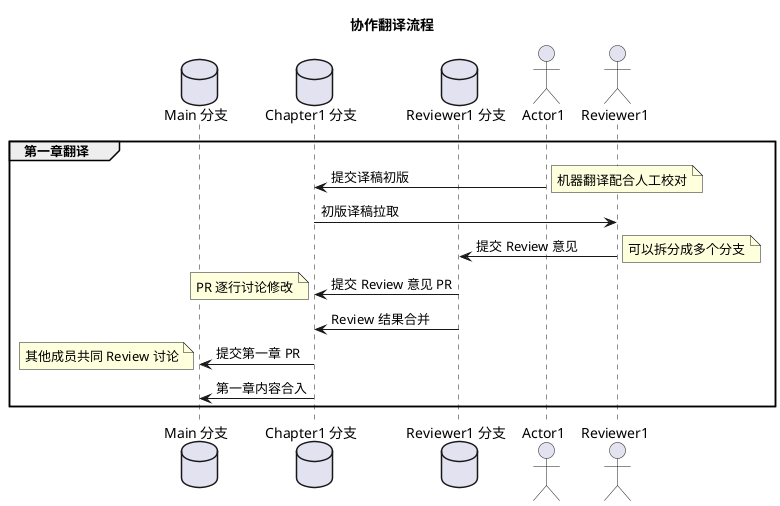 @startuml

skinparam defaultFontName AR PL UKai CN

title 协作翻译流程

database "Main 分支" as main

database "Chapter1 分支" as ch1
database "Reviewer1 分支" as rb1

actor Actor1 as a1
actor Reviewer1 as r1

group 第一章翻译

a1 -> ch1: 提交译稿初版
note right: 机器翻译配合人工校对
ch1 -> r1: 初版译稿拉取
r1 -> rb1: 提交 Review 意见
note right: 可以拆分成多个分支
rb1 -> ch1: 提交 Review 意见 PR
note left: PR 逐行讨论修改
rb1 -> ch1: Review 结果合并
ch1 -> main: 提交第一章 PR
note left: 其他成员共同 Review 讨论
ch1 -> main: 第一章内容合入

end

@enduml
